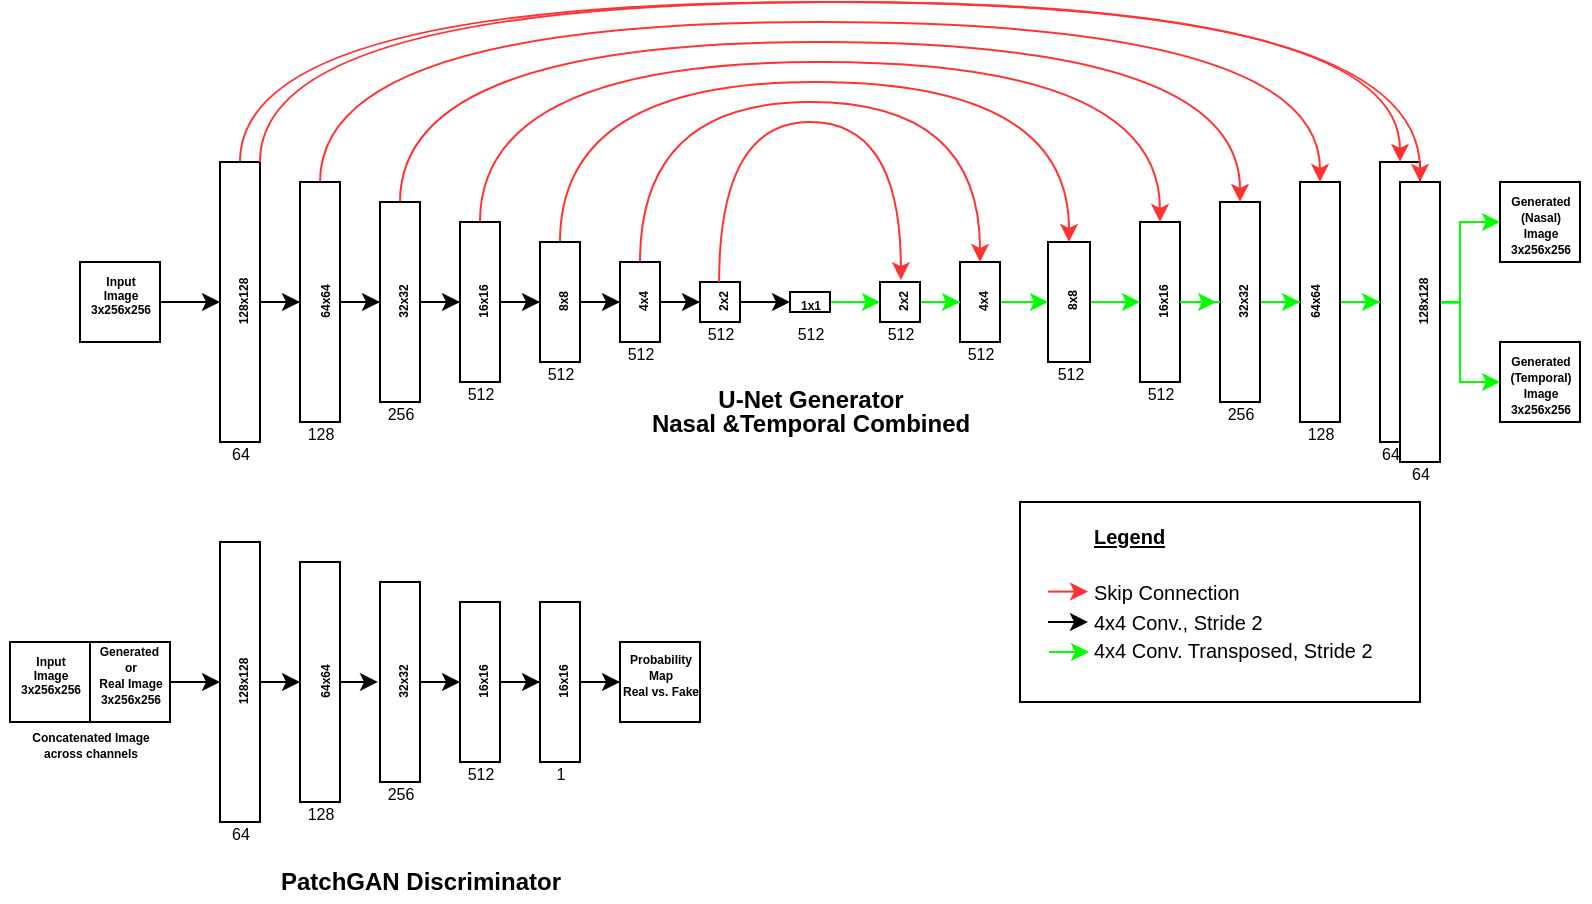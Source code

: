 <mxfile version="26.1.0">
  <diagram name="페이지-1" id="Wu_BPyDQze9dxQ1UDcbO">
    <mxGraphModel dx="1815" dy="548" grid="1" gridSize="10" guides="1" tooltips="1" connect="1" arrows="1" fold="1" page="1" pageScale="1" pageWidth="827" pageHeight="1169" math="0" shadow="0">
      <root>
        <mxCell id="0" />
        <mxCell id="1" parent="0" />
        <mxCell id="8MCUrvWu9592fJXO9Xv8-18" style="edgeStyle=orthogonalEdgeStyle;rounded=0;orthogonalLoop=1;jettySize=auto;html=1;entryX=0;entryY=0.5;entryDx=0;entryDy=0;" edge="1" parent="1" source="8MCUrvWu9592fJXO9Xv8-1" target="8MCUrvWu9592fJXO9Xv8-2">
          <mxGeometry relative="1" as="geometry" />
        </mxCell>
        <mxCell id="8MCUrvWu9592fJXO9Xv8-1" value="" style="rounded=0;whiteSpace=wrap;html=1;" vertex="1" parent="1">
          <mxGeometry x="-70" y="160" width="40" height="40" as="geometry" />
        </mxCell>
        <mxCell id="8MCUrvWu9592fJXO9Xv8-19" style="edgeStyle=orthogonalEdgeStyle;rounded=0;orthogonalLoop=1;jettySize=auto;html=1;entryX=0;entryY=0.5;entryDx=0;entryDy=0;" edge="1" parent="1" source="8MCUrvWu9592fJXO9Xv8-2" target="8MCUrvWu9592fJXO9Xv8-3">
          <mxGeometry relative="1" as="geometry" />
        </mxCell>
        <mxCell id="8MCUrvWu9592fJXO9Xv8-60" style="edgeStyle=orthogonalEdgeStyle;rounded=0;orthogonalLoop=1;jettySize=auto;html=1;entryX=0.5;entryY=0;entryDx=0;entryDy=0;exitX=0.5;exitY=0;exitDx=0;exitDy=0;curved=1;strokeColor=#FF3333;" edge="1" parent="1" source="8MCUrvWu9592fJXO9Xv8-2" target="8MCUrvWu9592fJXO9Xv8-10">
          <mxGeometry relative="1" as="geometry">
            <mxPoint x="5" y="40" as="sourcePoint" />
            <mxPoint x="585" y="40" as="targetPoint" />
            <Array as="points">
              <mxPoint x="10" y="30" />
              <mxPoint x="590" y="30" />
            </Array>
          </mxGeometry>
        </mxCell>
        <mxCell id="8MCUrvWu9592fJXO9Xv8-2" value="" style="rounded=0;whiteSpace=wrap;html=1;" vertex="1" parent="1">
          <mxGeometry y="110" width="20" height="140" as="geometry" />
        </mxCell>
        <mxCell id="8MCUrvWu9592fJXO9Xv8-20" style="edgeStyle=orthogonalEdgeStyle;rounded=0;orthogonalLoop=1;jettySize=auto;html=1;entryX=0;entryY=0.5;entryDx=0;entryDy=0;" edge="1" parent="1" source="8MCUrvWu9592fJXO9Xv8-3" target="8MCUrvWu9592fJXO9Xv8-4">
          <mxGeometry relative="1" as="geometry" />
        </mxCell>
        <mxCell id="8MCUrvWu9592fJXO9Xv8-61" style="edgeStyle=orthogonalEdgeStyle;rounded=0;orthogonalLoop=1;jettySize=auto;html=1;exitX=0.5;exitY=0;exitDx=0;exitDy=0;entryX=0.5;entryY=0;entryDx=0;entryDy=0;curved=1;strokeColor=#FF3333;" edge="1" parent="1" source="8MCUrvWu9592fJXO9Xv8-3" target="8MCUrvWu9592fJXO9Xv8-11">
          <mxGeometry relative="1" as="geometry">
            <Array as="points">
              <mxPoint x="50" y="40" />
              <mxPoint x="550" y="40" />
            </Array>
          </mxGeometry>
        </mxCell>
        <mxCell id="8MCUrvWu9592fJXO9Xv8-3" value="" style="rounded=0;whiteSpace=wrap;html=1;" vertex="1" parent="1">
          <mxGeometry x="40" y="120" width="20" height="120" as="geometry" />
        </mxCell>
        <mxCell id="8MCUrvWu9592fJXO9Xv8-21" style="edgeStyle=orthogonalEdgeStyle;rounded=0;orthogonalLoop=1;jettySize=auto;html=1;entryX=0;entryY=0.5;entryDx=0;entryDy=0;" edge="1" parent="1" source="8MCUrvWu9592fJXO9Xv8-4" target="8MCUrvWu9592fJXO9Xv8-5">
          <mxGeometry relative="1" as="geometry" />
        </mxCell>
        <mxCell id="8MCUrvWu9592fJXO9Xv8-62" style="edgeStyle=orthogonalEdgeStyle;rounded=0;orthogonalLoop=1;jettySize=auto;html=1;exitX=0.5;exitY=0;exitDx=0;exitDy=0;entryX=0.5;entryY=0;entryDx=0;entryDy=0;curved=1;strokeColor=#FF3333;" edge="1" parent="1" source="8MCUrvWu9592fJXO9Xv8-4" target="8MCUrvWu9592fJXO9Xv8-12">
          <mxGeometry relative="1" as="geometry">
            <Array as="points">
              <mxPoint x="90" y="50" />
              <mxPoint x="510" y="50" />
            </Array>
          </mxGeometry>
        </mxCell>
        <mxCell id="8MCUrvWu9592fJXO9Xv8-4" value="" style="rounded=0;whiteSpace=wrap;html=1;" vertex="1" parent="1">
          <mxGeometry x="80" y="130" width="20" height="100" as="geometry" />
        </mxCell>
        <mxCell id="8MCUrvWu9592fJXO9Xv8-22" style="edgeStyle=orthogonalEdgeStyle;rounded=0;orthogonalLoop=1;jettySize=auto;html=1;entryX=0;entryY=0.5;entryDx=0;entryDy=0;" edge="1" parent="1" source="8MCUrvWu9592fJXO9Xv8-5" target="8MCUrvWu9592fJXO9Xv8-6">
          <mxGeometry relative="1" as="geometry" />
        </mxCell>
        <mxCell id="8MCUrvWu9592fJXO9Xv8-63" style="edgeStyle=orthogonalEdgeStyle;rounded=0;orthogonalLoop=1;jettySize=auto;html=1;entryX=0.5;entryY=0;entryDx=0;entryDy=0;curved=1;strokeColor=#FF3333;" edge="1" parent="1" source="8MCUrvWu9592fJXO9Xv8-5" target="8MCUrvWu9592fJXO9Xv8-13">
          <mxGeometry relative="1" as="geometry">
            <Array as="points">
              <mxPoint x="130" y="60" />
              <mxPoint x="470" y="60" />
            </Array>
          </mxGeometry>
        </mxCell>
        <mxCell id="8MCUrvWu9592fJXO9Xv8-5" value="" style="rounded=0;whiteSpace=wrap;html=1;" vertex="1" parent="1">
          <mxGeometry x="120" y="140" width="20" height="80" as="geometry" />
        </mxCell>
        <mxCell id="8MCUrvWu9592fJXO9Xv8-23" style="edgeStyle=orthogonalEdgeStyle;rounded=0;orthogonalLoop=1;jettySize=auto;html=1;entryX=0;entryY=0.5;entryDx=0;entryDy=0;" edge="1" parent="1" source="8MCUrvWu9592fJXO9Xv8-6" target="8MCUrvWu9592fJXO9Xv8-7">
          <mxGeometry relative="1" as="geometry" />
        </mxCell>
        <mxCell id="8MCUrvWu9592fJXO9Xv8-64" style="edgeStyle=orthogonalEdgeStyle;rounded=0;orthogonalLoop=1;jettySize=auto;html=1;entryX=0.5;entryY=0;entryDx=0;entryDy=0;curved=1;strokeColor=#FF3333;" edge="1" parent="1" source="8MCUrvWu9592fJXO9Xv8-6" target="8MCUrvWu9592fJXO9Xv8-14">
          <mxGeometry relative="1" as="geometry">
            <Array as="points">
              <mxPoint x="170" y="70" />
              <mxPoint x="425" y="70" />
            </Array>
          </mxGeometry>
        </mxCell>
        <mxCell id="8MCUrvWu9592fJXO9Xv8-6" value="" style="rounded=0;whiteSpace=wrap;html=1;" vertex="1" parent="1">
          <mxGeometry x="160" y="150" width="20" height="60" as="geometry" />
        </mxCell>
        <mxCell id="8MCUrvWu9592fJXO9Xv8-24" style="edgeStyle=orthogonalEdgeStyle;rounded=0;orthogonalLoop=1;jettySize=auto;html=1;entryX=0;entryY=0.5;entryDx=0;entryDy=0;" edge="1" parent="1" source="8MCUrvWu9592fJXO9Xv8-7" target="8MCUrvWu9592fJXO9Xv8-8">
          <mxGeometry relative="1" as="geometry" />
        </mxCell>
        <mxCell id="8MCUrvWu9592fJXO9Xv8-65" style="edgeStyle=orthogonalEdgeStyle;rounded=0;orthogonalLoop=1;jettySize=auto;html=1;exitX=0.5;exitY=0;exitDx=0;exitDy=0;entryX=0.5;entryY=0;entryDx=0;entryDy=0;curved=1;strokeColor=#FF3333;" edge="1" parent="1" source="8MCUrvWu9592fJXO9Xv8-7" target="8MCUrvWu9592fJXO9Xv8-15">
          <mxGeometry relative="1" as="geometry">
            <Array as="points">
              <mxPoint x="210" y="80" />
              <mxPoint x="380" y="80" />
            </Array>
          </mxGeometry>
        </mxCell>
        <mxCell id="8MCUrvWu9592fJXO9Xv8-7" value="" style="rounded=0;whiteSpace=wrap;html=1;" vertex="1" parent="1">
          <mxGeometry x="200" y="160" width="20" height="40" as="geometry" />
        </mxCell>
        <mxCell id="8MCUrvWu9592fJXO9Xv8-25" style="edgeStyle=orthogonalEdgeStyle;rounded=0;orthogonalLoop=1;jettySize=auto;html=1;entryX=0.5;entryY=1;entryDx=0;entryDy=0;" edge="1" parent="1" source="8MCUrvWu9592fJXO9Xv8-8" target="8MCUrvWu9592fJXO9Xv8-9">
          <mxGeometry relative="1" as="geometry" />
        </mxCell>
        <mxCell id="8MCUrvWu9592fJXO9Xv8-8" value="" style="rounded=0;whiteSpace=wrap;html=1;" vertex="1" parent="1">
          <mxGeometry x="240" y="170" width="20" height="20" as="geometry" />
        </mxCell>
        <mxCell id="8MCUrvWu9592fJXO9Xv8-26" style="edgeStyle=orthogonalEdgeStyle;rounded=0;orthogonalLoop=1;jettySize=auto;html=1;entryX=0;entryY=0.5;entryDx=0;entryDy=0;strokeColor=#00FF00;" edge="1" parent="1" source="8MCUrvWu9592fJXO9Xv8-9" target="8MCUrvWu9592fJXO9Xv8-16">
          <mxGeometry relative="1" as="geometry" />
        </mxCell>
        <mxCell id="8MCUrvWu9592fJXO9Xv8-9" value="" style="rounded=0;whiteSpace=wrap;html=1;rotation=90;" vertex="1" parent="1">
          <mxGeometry x="290" y="170" width="10" height="20" as="geometry" />
        </mxCell>
        <mxCell id="8MCUrvWu9592fJXO9Xv8-40" style="edgeStyle=orthogonalEdgeStyle;rounded=0;orthogonalLoop=1;jettySize=auto;html=1;entryX=0;entryY=0.5;entryDx=0;entryDy=0;strokeColor=#00FF00;" edge="1" parent="1" source="8MCUrvWu9592fJXO9Xv8-10" target="8MCUrvWu9592fJXO9Xv8-17">
          <mxGeometry relative="1" as="geometry" />
        </mxCell>
        <mxCell id="8MCUrvWu9592fJXO9Xv8-10" value="" style="rounded=0;whiteSpace=wrap;html=1;" vertex="1" parent="1">
          <mxGeometry x="580" y="110" width="20" height="140" as="geometry" />
        </mxCell>
        <mxCell id="8MCUrvWu9592fJXO9Xv8-35" style="edgeStyle=orthogonalEdgeStyle;rounded=0;orthogonalLoop=1;jettySize=auto;html=1;entryX=0;entryY=0.5;entryDx=0;entryDy=0;strokeColor=#00FF00;" edge="1" parent="1" source="8MCUrvWu9592fJXO9Xv8-11" target="8MCUrvWu9592fJXO9Xv8-10">
          <mxGeometry relative="1" as="geometry" />
        </mxCell>
        <mxCell id="8MCUrvWu9592fJXO9Xv8-11" value="" style="rounded=0;whiteSpace=wrap;html=1;" vertex="1" parent="1">
          <mxGeometry x="540" y="120" width="20" height="120" as="geometry" />
        </mxCell>
        <mxCell id="8MCUrvWu9592fJXO9Xv8-34" style="edgeStyle=orthogonalEdgeStyle;rounded=0;orthogonalLoop=1;jettySize=auto;html=1;entryX=0;entryY=0.5;entryDx=0;entryDy=0;strokeColor=#00FF00;" edge="1" parent="1" source="8MCUrvWu9592fJXO9Xv8-12" target="8MCUrvWu9592fJXO9Xv8-11">
          <mxGeometry relative="1" as="geometry" />
        </mxCell>
        <mxCell id="8MCUrvWu9592fJXO9Xv8-12" value="" style="rounded=0;whiteSpace=wrap;html=1;" vertex="1" parent="1">
          <mxGeometry x="500" y="130" width="20" height="100" as="geometry" />
        </mxCell>
        <mxCell id="8MCUrvWu9592fJXO9Xv8-13" value="" style="rounded=0;whiteSpace=wrap;html=1;" vertex="1" parent="1">
          <mxGeometry x="460" y="140" width="20" height="80" as="geometry" />
        </mxCell>
        <mxCell id="8MCUrvWu9592fJXO9Xv8-32" style="edgeStyle=orthogonalEdgeStyle;rounded=0;orthogonalLoop=1;jettySize=auto;html=1;entryX=0;entryY=0.5;entryDx=0;entryDy=0;strokeColor=#00FF00;" edge="1" parent="1" source="8MCUrvWu9592fJXO9Xv8-14" target="8MCUrvWu9592fJXO9Xv8-13">
          <mxGeometry relative="1" as="geometry" />
        </mxCell>
        <mxCell id="8MCUrvWu9592fJXO9Xv8-14" value="" style="rounded=0;whiteSpace=wrap;html=1;" vertex="1" parent="1">
          <mxGeometry x="414" y="150" width="21" height="60" as="geometry" />
        </mxCell>
        <mxCell id="8MCUrvWu9592fJXO9Xv8-31" style="edgeStyle=orthogonalEdgeStyle;rounded=0;orthogonalLoop=1;jettySize=auto;html=1;entryX=0;entryY=0.5;entryDx=0;entryDy=0;strokeColor=#00FF00;" edge="1" parent="1" source="8MCUrvWu9592fJXO9Xv8-15" target="8MCUrvWu9592fJXO9Xv8-14">
          <mxGeometry relative="1" as="geometry" />
        </mxCell>
        <mxCell id="8MCUrvWu9592fJXO9Xv8-15" value="" style="rounded=0;whiteSpace=wrap;html=1;" vertex="1" parent="1">
          <mxGeometry x="370" y="160" width="20" height="40" as="geometry" />
        </mxCell>
        <mxCell id="8MCUrvWu9592fJXO9Xv8-30" style="edgeStyle=orthogonalEdgeStyle;rounded=0;orthogonalLoop=1;jettySize=auto;html=1;entryX=0;entryY=0.5;entryDx=0;entryDy=0;strokeColor=#00FF00;" edge="1" parent="1" source="8MCUrvWu9592fJXO9Xv8-16" target="8MCUrvWu9592fJXO9Xv8-15">
          <mxGeometry relative="1" as="geometry" />
        </mxCell>
        <mxCell id="8MCUrvWu9592fJXO9Xv8-16" value="" style="rounded=0;whiteSpace=wrap;html=1;" vertex="1" parent="1">
          <mxGeometry x="330" y="170" width="20" height="20" as="geometry" />
        </mxCell>
        <mxCell id="8MCUrvWu9592fJXO9Xv8-17" value="" style="rounded=0;whiteSpace=wrap;html=1;" vertex="1" parent="1">
          <mxGeometry x="640" y="120" width="40" height="40" as="geometry" />
        </mxCell>
        <mxCell id="8MCUrvWu9592fJXO9Xv8-33" style="edgeStyle=orthogonalEdgeStyle;rounded=0;orthogonalLoop=1;jettySize=auto;html=1;entryX=-0.097;entryY=0.5;entryDx=0;entryDy=0;entryPerimeter=0;strokeColor=#00FF00;" edge="1" parent="1" source="8MCUrvWu9592fJXO9Xv8-13" target="8MCUrvWu9592fJXO9Xv8-12">
          <mxGeometry relative="1" as="geometry" />
        </mxCell>
        <mxCell id="8MCUrvWu9592fJXO9Xv8-41" value="&lt;div style=&quot;line-height: 50%;&quot;&gt;&lt;span style=&quot;font-size: 6px; background-color: transparent; color: light-dark(rgb(0, 0, 0), rgb(255, 255, 255)); line-height: 50%;&quot;&gt;Input&lt;/span&gt;&lt;br&gt;&lt;span style=&quot;font-size: 6px; background-color: transparent; color: light-dark(rgb(0, 0, 0), rgb(255, 255, 255)); line-height: 50%;&quot;&gt;Image&lt;/span&gt;&lt;br&gt;&lt;span style=&quot;font-size: 6px; background-color: transparent; color: light-dark(rgb(0, 0, 0), rgb(255, 255, 255)); line-height: 50%;&quot;&gt;3x256x256&lt;/span&gt;&lt;/div&gt;" style="text;html=1;align=center;verticalAlign=middle;resizable=0;points=[];autosize=1;strokeColor=none;fillColor=none;fontStyle=1" vertex="1" parent="1">
          <mxGeometry x="-75" y="160" width="50" height="30" as="geometry" />
        </mxCell>
        <mxCell id="8MCUrvWu9592fJXO9Xv8-42" value="&lt;div style=&quot;line-height: 50%;&quot;&gt;&lt;span style=&quot;font-size: 6px;&quot;&gt;128x128&lt;/span&gt;&lt;/div&gt;" style="text;html=1;align=center;verticalAlign=middle;resizable=0;points=[];autosize=1;strokeColor=none;fillColor=none;rotation=-90;fontStyle=1" vertex="1" parent="1">
          <mxGeometry x="-15" y="170" width="50" height="20" as="geometry" />
        </mxCell>
        <mxCell id="8MCUrvWu9592fJXO9Xv8-43" value="&lt;div style=&quot;line-height: 50%;&quot;&gt;&lt;span style=&quot;font-size: 6px;&quot;&gt;64x64&lt;/span&gt;&lt;/div&gt;&lt;div style=&quot;line-height: 50%;&quot;&gt;&lt;span style=&quot;font-size: 6px;&quot;&gt;&lt;br&gt;&lt;/span&gt;&lt;/div&gt;" style="text;html=1;align=center;verticalAlign=middle;resizable=0;points=[];autosize=1;strokeColor=none;fillColor=none;rotation=-90;fontStyle=1" vertex="1" parent="1">
          <mxGeometry x="35" y="165" width="40" height="30" as="geometry" />
        </mxCell>
        <mxCell id="8MCUrvWu9592fJXO9Xv8-44" value="&lt;div style=&quot;line-height: 50%;&quot;&gt;&lt;span style=&quot;font-size: 6px;&quot;&gt;32x32&lt;/span&gt;&lt;/div&gt;" style="text;html=1;align=center;verticalAlign=middle;resizable=0;points=[];autosize=1;strokeColor=none;fillColor=none;rotation=-90;fontStyle=1" vertex="1" parent="1">
          <mxGeometry x="70" y="170" width="40" height="20" as="geometry" />
        </mxCell>
        <mxCell id="8MCUrvWu9592fJXO9Xv8-45" value="&lt;div style=&quot;line-height: 50%;&quot;&gt;&lt;span style=&quot;font-size: 6px;&quot;&gt;16x16&lt;/span&gt;&lt;/div&gt;" style="text;html=1;align=center;verticalAlign=middle;resizable=0;points=[];autosize=1;strokeColor=none;fillColor=none;rotation=-90;fontStyle=1" vertex="1" parent="1">
          <mxGeometry x="110" y="170" width="40" height="20" as="geometry" />
        </mxCell>
        <mxCell id="8MCUrvWu9592fJXO9Xv8-46" value="&lt;div style=&quot;line-height: 50%;&quot;&gt;&lt;span style=&quot;font-size: 6px;&quot;&gt;8x8&lt;/span&gt;&lt;/div&gt;" style="text;html=1;align=center;verticalAlign=middle;resizable=0;points=[];autosize=1;strokeColor=none;fillColor=none;rotation=-90;fontStyle=1" vertex="1" parent="1">
          <mxGeometry x="155" y="170" width="30" height="20" as="geometry" />
        </mxCell>
        <mxCell id="8MCUrvWu9592fJXO9Xv8-47" value="&lt;div style=&quot;line-height: 50%;&quot;&gt;&lt;span style=&quot;font-size: 6px;&quot;&gt;4x4&lt;/span&gt;&lt;/div&gt;" style="text;html=1;align=center;verticalAlign=middle;resizable=0;points=[];autosize=1;strokeColor=none;fillColor=none;rotation=-90;fontStyle=1" vertex="1" parent="1">
          <mxGeometry x="195" y="170" width="30" height="20" as="geometry" />
        </mxCell>
        <mxCell id="8MCUrvWu9592fJXO9Xv8-48" value="&lt;div style=&quot;line-height: 50%;&quot;&gt;&lt;span style=&quot;font-size: 6px;&quot;&gt;2x2&lt;/span&gt;&lt;/div&gt;" style="text;html=1;align=center;verticalAlign=middle;resizable=0;points=[];autosize=1;strokeColor=none;fillColor=none;rotation=-90;fontStyle=1" vertex="1" parent="1">
          <mxGeometry x="235" y="170" width="30" height="20" as="geometry" />
        </mxCell>
        <mxCell id="8MCUrvWu9592fJXO9Xv8-49" value="&lt;div style=&quot;line-height: 50%;&quot;&gt;&lt;span style=&quot;font-size: 6px;&quot;&gt;1x1&lt;/span&gt;&lt;/div&gt;" style="text;html=1;align=center;verticalAlign=middle;resizable=0;points=[];autosize=1;strokeColor=none;fillColor=none;rotation=0;fontStyle=1" vertex="1" parent="1">
          <mxGeometry x="280" y="170" width="30" height="20" as="geometry" />
        </mxCell>
        <mxCell id="8MCUrvWu9592fJXO9Xv8-50" value="&lt;div style=&quot;line-height: 50%;&quot;&gt;&lt;span style=&quot;font-size: 6px;&quot;&gt;2x2&lt;/span&gt;&lt;/div&gt;" style="text;html=1;align=center;verticalAlign=middle;resizable=0;points=[];autosize=1;strokeColor=none;fillColor=none;rotation=-90;fontStyle=1" vertex="1" parent="1">
          <mxGeometry x="325" y="170" width="30" height="20" as="geometry" />
        </mxCell>
        <mxCell id="8MCUrvWu9592fJXO9Xv8-51" value="&lt;div style=&quot;line-height: 50%;&quot;&gt;&lt;span style=&quot;font-size: 6px;&quot;&gt;4x4&lt;/span&gt;&lt;/div&gt;" style="text;html=1;align=center;verticalAlign=middle;resizable=0;points=[];autosize=1;strokeColor=none;fillColor=none;rotation=-90;fontStyle=1" vertex="1" parent="1">
          <mxGeometry x="365" y="170" width="30" height="20" as="geometry" />
        </mxCell>
        <mxCell id="8MCUrvWu9592fJXO9Xv8-52" value="&lt;div style=&quot;line-height: 50%;&quot;&gt;&lt;span style=&quot;font-size: 6px;&quot;&gt;8x8&lt;/span&gt;&lt;/div&gt;" style="text;html=1;align=center;verticalAlign=middle;resizable=0;points=[];autosize=1;strokeColor=none;fillColor=none;rotation=-90;fontStyle=1" vertex="1" parent="1">
          <mxGeometry x="409.5" y="170" width="30" height="20" as="geometry" />
        </mxCell>
        <mxCell id="8MCUrvWu9592fJXO9Xv8-53" value="&lt;div style=&quot;line-height: 50%;&quot;&gt;&lt;span style=&quot;font-size: 6px;&quot;&gt;16x16&lt;/span&gt;&lt;/div&gt;" style="text;html=1;align=center;verticalAlign=middle;resizable=0;points=[];autosize=1;strokeColor=none;fillColor=none;rotation=-90;fontStyle=1" vertex="1" parent="1">
          <mxGeometry x="450" y="170" width="40" height="20" as="geometry" />
        </mxCell>
        <mxCell id="8MCUrvWu9592fJXO9Xv8-54" value="&lt;div style=&quot;line-height: 50%;&quot;&gt;&lt;span style=&quot;font-size: 6px;&quot;&gt;32x32&lt;/span&gt;&lt;/div&gt;" style="text;html=1;align=center;verticalAlign=middle;resizable=0;points=[];autosize=1;strokeColor=none;fillColor=none;rotation=-90;fontStyle=1" vertex="1" parent="1">
          <mxGeometry x="490" y="170" width="40" height="20" as="geometry" />
        </mxCell>
        <mxCell id="8MCUrvWu9592fJXO9Xv8-55" value="&lt;div style=&quot;line-height: 50%;&quot;&gt;&lt;span style=&quot;font-size: 6px;&quot;&gt;64x64&lt;/span&gt;&lt;/div&gt;&lt;div style=&quot;line-height: 50%;&quot;&gt;&lt;span style=&quot;font-size: 6px;&quot;&gt;&lt;br&gt;&lt;/span&gt;&lt;/div&gt;" style="text;html=1;align=center;verticalAlign=middle;resizable=0;points=[];autosize=1;strokeColor=none;fillColor=none;rotation=-90;fontStyle=1" vertex="1" parent="1">
          <mxGeometry x="530" y="165" width="40" height="30" as="geometry" />
        </mxCell>
        <mxCell id="8MCUrvWu9592fJXO9Xv8-56" value="&lt;div style=&quot;line-height: 50%;&quot;&gt;&lt;span style=&quot;font-size: 6px;&quot;&gt;128x128&lt;/span&gt;&lt;/div&gt;" style="text;html=1;align=center;verticalAlign=middle;resizable=0;points=[];autosize=1;strokeColor=none;fillColor=none;rotation=-90;fontStyle=1" vertex="1" parent="1">
          <mxGeometry x="565" y="170" width="50" height="20" as="geometry" />
        </mxCell>
        <mxCell id="8MCUrvWu9592fJXO9Xv8-57" value="&lt;div style=&quot;line-height: 50%;&quot;&gt;&lt;span style=&quot;font-size: 6px;&quot;&gt;Generated&lt;br&gt;(Nasal)&lt;br&gt;Image&lt;br&gt;3x256x256&lt;/span&gt;&lt;/div&gt;" style="text;html=1;align=center;verticalAlign=middle;resizable=0;points=[];autosize=1;strokeColor=none;fillColor=none;fontStyle=1" vertex="1" parent="1">
          <mxGeometry x="635" y="115" width="50" height="50" as="geometry" />
        </mxCell>
        <mxCell id="8MCUrvWu9592fJXO9Xv8-67" style="edgeStyle=orthogonalEdgeStyle;rounded=0;orthogonalLoop=1;jettySize=auto;html=1;entryX=1.031;entryY=0.544;entryDx=0;entryDy=0;entryPerimeter=0;curved=1;strokeColor=#FF3333;" edge="1" parent="1">
          <mxGeometry relative="1" as="geometry">
            <mxPoint x="249.56" y="170" as="sourcePoint" />
            <mxPoint x="340.44" y="169.07" as="targetPoint" />
            <Array as="points">
              <mxPoint x="250" y="90" />
              <mxPoint x="340" y="90" />
            </Array>
          </mxGeometry>
        </mxCell>
        <mxCell id="8MCUrvWu9592fJXO9Xv8-68" value="&lt;font style=&quot;font-size: 8px;&quot;&gt;64&lt;/font&gt;" style="text;html=1;align=center;verticalAlign=middle;resizable=0;points=[];autosize=1;strokeColor=none;fillColor=none;" vertex="1" parent="1">
          <mxGeometry x="-5" y="240" width="30" height="30" as="geometry" />
        </mxCell>
        <mxCell id="8MCUrvWu9592fJXO9Xv8-69" value="&lt;font style=&quot;font-size: 8px;&quot;&gt;128&lt;/font&gt;" style="text;html=1;align=center;verticalAlign=middle;resizable=0;points=[];autosize=1;strokeColor=none;fillColor=none;" vertex="1" parent="1">
          <mxGeometry x="30" y="230" width="40" height="30" as="geometry" />
        </mxCell>
        <mxCell id="8MCUrvWu9592fJXO9Xv8-70" value="&lt;font style=&quot;font-size: 8px;&quot;&gt;256&lt;/font&gt;" style="text;html=1;align=center;verticalAlign=middle;resizable=0;points=[];autosize=1;strokeColor=none;fillColor=none;" vertex="1" parent="1">
          <mxGeometry x="70" y="220" width="40" height="30" as="geometry" />
        </mxCell>
        <mxCell id="8MCUrvWu9592fJXO9Xv8-71" value="&lt;font style=&quot;font-size: 8px;&quot;&gt;512&lt;/font&gt;" style="text;html=1;align=center;verticalAlign=middle;resizable=0;points=[];autosize=1;strokeColor=none;fillColor=none;" vertex="1" parent="1">
          <mxGeometry x="110" y="210" width="40" height="30" as="geometry" />
        </mxCell>
        <mxCell id="8MCUrvWu9592fJXO9Xv8-72" value="&lt;font style=&quot;font-size: 8px;&quot;&gt;512&lt;/font&gt;" style="text;html=1;align=center;verticalAlign=middle;resizable=0;points=[];autosize=1;strokeColor=none;fillColor=none;" vertex="1" parent="1">
          <mxGeometry x="150" y="200" width="40" height="30" as="geometry" />
        </mxCell>
        <mxCell id="8MCUrvWu9592fJXO9Xv8-73" value="&lt;font style=&quot;font-size: 8px;&quot;&gt;512&lt;/font&gt;" style="text;html=1;align=center;verticalAlign=middle;resizable=0;points=[];autosize=1;strokeColor=none;fillColor=none;" vertex="1" parent="1">
          <mxGeometry x="190" y="190" width="40" height="30" as="geometry" />
        </mxCell>
        <mxCell id="8MCUrvWu9592fJXO9Xv8-74" value="&lt;font style=&quot;font-size: 8px;&quot;&gt;512&lt;/font&gt;" style="text;html=1;align=center;verticalAlign=middle;resizable=0;points=[];autosize=1;strokeColor=none;fillColor=none;" vertex="1" parent="1">
          <mxGeometry x="230" y="180" width="40" height="30" as="geometry" />
        </mxCell>
        <mxCell id="8MCUrvWu9592fJXO9Xv8-75" value="&lt;font style=&quot;font-size: 8px;&quot;&gt;512&lt;/font&gt;" style="text;html=1;align=center;verticalAlign=middle;resizable=0;points=[];autosize=1;strokeColor=none;fillColor=none;" vertex="1" parent="1">
          <mxGeometry x="275" y="180" width="40" height="30" as="geometry" />
        </mxCell>
        <mxCell id="8MCUrvWu9592fJXO9Xv8-76" value="&lt;font style=&quot;font-size: 8px;&quot;&gt;512&lt;/font&gt;" style="text;html=1;align=center;verticalAlign=middle;resizable=0;points=[];autosize=1;strokeColor=none;fillColor=none;" vertex="1" parent="1">
          <mxGeometry x="320" y="180" width="40" height="30" as="geometry" />
        </mxCell>
        <mxCell id="8MCUrvWu9592fJXO9Xv8-77" value="&lt;font style=&quot;font-size: 8px;&quot;&gt;512&lt;/font&gt;" style="text;html=1;align=center;verticalAlign=middle;resizable=0;points=[];autosize=1;strokeColor=none;fillColor=none;" vertex="1" parent="1">
          <mxGeometry x="360" y="190" width="40" height="30" as="geometry" />
        </mxCell>
        <mxCell id="8MCUrvWu9592fJXO9Xv8-78" value="&lt;span style=&quot;font-size: 8px;&quot;&gt;512&lt;/span&gt;" style="text;html=1;align=center;verticalAlign=middle;resizable=0;points=[];autosize=1;strokeColor=none;fillColor=none;" vertex="1" parent="1">
          <mxGeometry x="404.5" y="200" width="40" height="30" as="geometry" />
        </mxCell>
        <mxCell id="8MCUrvWu9592fJXO9Xv8-79" value="&lt;font style=&quot;font-size: 8px;&quot;&gt;512&lt;/font&gt;" style="text;html=1;align=center;verticalAlign=middle;resizable=0;points=[];autosize=1;strokeColor=none;fillColor=none;" vertex="1" parent="1">
          <mxGeometry x="450" y="210" width="40" height="30" as="geometry" />
        </mxCell>
        <mxCell id="8MCUrvWu9592fJXO9Xv8-80" value="&lt;font style=&quot;font-size: 8px;&quot;&gt;256&lt;/font&gt;" style="text;html=1;align=center;verticalAlign=middle;resizable=0;points=[];autosize=1;strokeColor=none;fillColor=none;" vertex="1" parent="1">
          <mxGeometry x="490" y="220" width="40" height="30" as="geometry" />
        </mxCell>
        <mxCell id="8MCUrvWu9592fJXO9Xv8-81" value="&lt;font style=&quot;font-size: 8px;&quot;&gt;128&lt;/font&gt;" style="text;html=1;align=center;verticalAlign=middle;resizable=0;points=[];autosize=1;strokeColor=none;fillColor=none;" vertex="1" parent="1">
          <mxGeometry x="530" y="230" width="40" height="30" as="geometry" />
        </mxCell>
        <mxCell id="8MCUrvWu9592fJXO9Xv8-82" value="&lt;font style=&quot;font-size: 8px;&quot;&gt;64&lt;/font&gt;" style="text;html=1;align=center;verticalAlign=middle;resizable=0;points=[];autosize=1;strokeColor=none;fillColor=none;" vertex="1" parent="1">
          <mxGeometry x="570" y="240" width="30" height="30" as="geometry" />
        </mxCell>
        <mxCell id="8MCUrvWu9592fJXO9Xv8-83" value="" style="rounded=0;whiteSpace=wrap;html=1;" vertex="1" parent="1">
          <mxGeometry x="-105" y="350" width="40" height="40" as="geometry" />
        </mxCell>
        <mxCell id="8MCUrvWu9592fJXO9Xv8-84" value="" style="rounded=0;whiteSpace=wrap;html=1;" vertex="1" parent="1">
          <mxGeometry x="-65" y="350" width="40" height="40" as="geometry" />
        </mxCell>
        <mxCell id="8MCUrvWu9592fJXO9Xv8-85" value="&lt;div style=&quot;line-height: 50%;&quot;&gt;&lt;span style=&quot;font-size: 6px; background-color: transparent; color: light-dark(rgb(0, 0, 0), rgb(255, 255, 255)); line-height: 50%;&quot;&gt;Input&lt;/span&gt;&lt;br&gt;&lt;span style=&quot;font-size: 6px; background-color: transparent; color: light-dark(rgb(0, 0, 0), rgb(255, 255, 255)); line-height: 50%;&quot;&gt;Image&lt;/span&gt;&lt;br&gt;&lt;span style=&quot;font-size: 6px; background-color: transparent; color: light-dark(rgb(0, 0, 0), rgb(255, 255, 255)); line-height: 50%;&quot;&gt;3x256x256&lt;/span&gt;&lt;/div&gt;" style="text;html=1;align=center;verticalAlign=middle;resizable=0;points=[];autosize=1;strokeColor=none;fillColor=none;fontStyle=1" vertex="1" parent="1">
          <mxGeometry x="-110" y="350" width="50" height="30" as="geometry" />
        </mxCell>
        <mxCell id="8MCUrvWu9592fJXO9Xv8-86" value="&lt;div style=&quot;line-height: 50%;&quot;&gt;&lt;span style=&quot;font-size: 6px;&quot;&gt;Generated&amp;nbsp;&lt;br&gt;or&lt;br&gt;Real Image&lt;br&gt;3x256x256&lt;/span&gt;&lt;/div&gt;" style="text;html=1;align=center;verticalAlign=middle;resizable=0;points=[];autosize=1;strokeColor=none;fillColor=none;fontStyle=1" vertex="1" parent="1">
          <mxGeometry x="-70" y="340" width="50" height="50" as="geometry" />
        </mxCell>
        <mxCell id="8MCUrvWu9592fJXO9Xv8-88" value="" style="rounded=0;whiteSpace=wrap;html=1;" vertex="1" parent="1">
          <mxGeometry y="300" width="20" height="140" as="geometry" />
        </mxCell>
        <mxCell id="8MCUrvWu9592fJXO9Xv8-89" value="" style="rounded=0;whiteSpace=wrap;html=1;" vertex="1" parent="1">
          <mxGeometry x="40" y="310" width="20" height="120" as="geometry" />
        </mxCell>
        <mxCell id="8MCUrvWu9592fJXO9Xv8-91" value="" style="rounded=0;whiteSpace=wrap;html=1;" vertex="1" parent="1">
          <mxGeometry x="80" y="320" width="20" height="100" as="geometry" />
        </mxCell>
        <mxCell id="8MCUrvWu9592fJXO9Xv8-92" value="" style="rounded=0;whiteSpace=wrap;html=1;" vertex="1" parent="1">
          <mxGeometry x="120" y="330" width="20" height="80" as="geometry" />
        </mxCell>
        <mxCell id="8MCUrvWu9592fJXO9Xv8-93" value="" style="rounded=0;whiteSpace=wrap;html=1;" vertex="1" parent="1">
          <mxGeometry x="160" y="330" width="20" height="80" as="geometry" />
        </mxCell>
        <mxCell id="8MCUrvWu9592fJXO9Xv8-94" value="" style="rounded=0;whiteSpace=wrap;html=1;" vertex="1" parent="1">
          <mxGeometry x="200" y="350" width="40" height="40" as="geometry" />
        </mxCell>
        <mxCell id="8MCUrvWu9592fJXO9Xv8-95" value="&lt;div style=&quot;line-height: 50%;&quot;&gt;&lt;span style=&quot;font-size: 6px;&quot;&gt;128x128&lt;/span&gt;&lt;/div&gt;" style="text;html=1;align=center;verticalAlign=middle;resizable=0;points=[];autosize=1;strokeColor=none;fillColor=none;rotation=-90;fontStyle=1" vertex="1" parent="1">
          <mxGeometry x="-15" y="360" width="50" height="20" as="geometry" />
        </mxCell>
        <mxCell id="8MCUrvWu9592fJXO9Xv8-96" value="&lt;font style=&quot;font-size: 8px;&quot;&gt;64&lt;/font&gt;" style="text;html=1;align=center;verticalAlign=middle;resizable=0;points=[];autosize=1;strokeColor=none;fillColor=none;" vertex="1" parent="1">
          <mxGeometry x="-5" y="430" width="30" height="30" as="geometry" />
        </mxCell>
        <mxCell id="8MCUrvWu9592fJXO9Xv8-97" value="&lt;div style=&quot;line-height: 50%;&quot;&gt;&lt;span style=&quot;font-size: 6px;&quot;&gt;64x64&lt;/span&gt;&lt;/div&gt;&lt;div style=&quot;line-height: 50%;&quot;&gt;&lt;span style=&quot;font-size: 6px;&quot;&gt;&lt;br&gt;&lt;/span&gt;&lt;/div&gt;" style="text;html=1;align=center;verticalAlign=middle;resizable=0;points=[];autosize=1;strokeColor=none;fillColor=none;rotation=-90;fontStyle=1" vertex="1" parent="1">
          <mxGeometry x="35" y="355" width="40" height="30" as="geometry" />
        </mxCell>
        <mxCell id="8MCUrvWu9592fJXO9Xv8-98" value="&lt;font style=&quot;font-size: 8px;&quot;&gt;128&lt;/font&gt;" style="text;html=1;align=center;verticalAlign=middle;resizable=0;points=[];autosize=1;strokeColor=none;fillColor=none;" vertex="1" parent="1">
          <mxGeometry x="30" y="420" width="40" height="30" as="geometry" />
        </mxCell>
        <mxCell id="8MCUrvWu9592fJXO9Xv8-99" value="&lt;div style=&quot;line-height: 50%;&quot;&gt;&lt;span style=&quot;font-size: 6px;&quot;&gt;32x32&lt;/span&gt;&lt;/div&gt;" style="text;html=1;align=center;verticalAlign=middle;resizable=0;points=[];autosize=1;strokeColor=none;fillColor=none;rotation=-90;fontStyle=1" vertex="1" parent="1">
          <mxGeometry x="70" y="360" width="40" height="20" as="geometry" />
        </mxCell>
        <mxCell id="8MCUrvWu9592fJXO9Xv8-100" value="&lt;font style=&quot;font-size: 8px;&quot;&gt;256&lt;/font&gt;" style="text;html=1;align=center;verticalAlign=middle;resizable=0;points=[];autosize=1;strokeColor=none;fillColor=none;" vertex="1" parent="1">
          <mxGeometry x="70" y="410" width="40" height="30" as="geometry" />
        </mxCell>
        <mxCell id="8MCUrvWu9592fJXO9Xv8-101" value="&lt;font style=&quot;font-size: 8px;&quot;&gt;512&lt;/font&gt;" style="text;html=1;align=center;verticalAlign=middle;resizable=0;points=[];autosize=1;strokeColor=none;fillColor=none;" vertex="1" parent="1">
          <mxGeometry x="110" y="400" width="40" height="30" as="geometry" />
        </mxCell>
        <mxCell id="8MCUrvWu9592fJXO9Xv8-102" value="&lt;div style=&quot;line-height: 50%;&quot;&gt;&lt;span style=&quot;font-size: 6px;&quot;&gt;16x16&lt;/span&gt;&lt;/div&gt;" style="text;html=1;align=center;verticalAlign=middle;resizable=0;points=[];autosize=1;strokeColor=none;fillColor=none;rotation=-90;fontStyle=1" vertex="1" parent="1">
          <mxGeometry x="110" y="360" width="40" height="20" as="geometry" />
        </mxCell>
        <mxCell id="8MCUrvWu9592fJXO9Xv8-117" style="edgeStyle=orthogonalEdgeStyle;rounded=0;orthogonalLoop=1;jettySize=auto;html=1;entryX=0;entryY=0.5;entryDx=0;entryDy=0;" edge="1" parent="1" source="8MCUrvWu9592fJXO9Xv8-103" target="8MCUrvWu9592fJXO9Xv8-94">
          <mxGeometry relative="1" as="geometry" />
        </mxCell>
        <mxCell id="8MCUrvWu9592fJXO9Xv8-103" value="&lt;div style=&quot;line-height: 50%;&quot;&gt;&lt;span style=&quot;font-size: 6px;&quot;&gt;16x16&lt;/span&gt;&lt;/div&gt;" style="text;html=1;align=center;verticalAlign=middle;resizable=0;points=[];autosize=1;strokeColor=none;fillColor=none;rotation=-90;fontStyle=1" vertex="1" parent="1">
          <mxGeometry x="150" y="360" width="40" height="20" as="geometry" />
        </mxCell>
        <mxCell id="8MCUrvWu9592fJXO9Xv8-104" value="&lt;font style=&quot;font-size: 8px;&quot;&gt;1&lt;/font&gt;" style="text;html=1;align=center;verticalAlign=middle;resizable=0;points=[];autosize=1;strokeColor=none;fillColor=none;" vertex="1" parent="1">
          <mxGeometry x="155" y="400" width="30" height="30" as="geometry" />
        </mxCell>
        <mxCell id="8MCUrvWu9592fJXO9Xv8-105" value="&lt;div style=&quot;line-height: 50%;&quot;&gt;&lt;span style=&quot;font-size: 6px;&quot;&gt;Probability&lt;br&gt;Map&lt;br&gt;Real vs. Fake&lt;/span&gt;&lt;/div&gt;" style="text;html=1;align=center;verticalAlign=middle;resizable=0;points=[];autosize=1;strokeColor=none;fillColor=none;fontStyle=1" vertex="1" parent="1">
          <mxGeometry x="190" y="345" width="60" height="40" as="geometry" />
        </mxCell>
        <mxCell id="8MCUrvWu9592fJXO9Xv8-106" value="&lt;div style=&quot;line-height: 50%;&quot;&gt;&lt;span style=&quot;font-size: 6px;&quot;&gt;Concatenated Image&lt;br&gt;across channels&lt;/span&gt;&lt;/div&gt;" style="text;html=1;align=center;verticalAlign=middle;resizable=0;points=[];autosize=1;strokeColor=none;fillColor=none;fontStyle=1" vertex="1" parent="1">
          <mxGeometry x="-105" y="385" width="80" height="30" as="geometry" />
        </mxCell>
        <mxCell id="8MCUrvWu9592fJXO9Xv8-109" style="edgeStyle=orthogonalEdgeStyle;rounded=0;orthogonalLoop=1;jettySize=auto;html=1;entryX=0.5;entryY=0;entryDx=0;entryDy=0;entryPerimeter=0;" edge="1" parent="1" source="8MCUrvWu9592fJXO9Xv8-84" target="8MCUrvWu9592fJXO9Xv8-95">
          <mxGeometry relative="1" as="geometry" />
        </mxCell>
        <mxCell id="8MCUrvWu9592fJXO9Xv8-110" style="edgeStyle=orthogonalEdgeStyle;rounded=0;orthogonalLoop=1;jettySize=auto;html=1;entryX=0.496;entryY=-0.014;entryDx=0;entryDy=0;entryPerimeter=0;" edge="1" parent="1" source="8MCUrvWu9592fJXO9Xv8-88" target="8MCUrvWu9592fJXO9Xv8-97">
          <mxGeometry relative="1" as="geometry" />
        </mxCell>
        <mxCell id="8MCUrvWu9592fJXO9Xv8-114" style="edgeStyle=orthogonalEdgeStyle;rounded=0;orthogonalLoop=1;jettySize=auto;html=1;entryX=0.496;entryY=-0.04;entryDx=0;entryDy=0;entryPerimeter=0;" edge="1" parent="1" source="8MCUrvWu9592fJXO9Xv8-99" target="8MCUrvWu9592fJXO9Xv8-102">
          <mxGeometry relative="1" as="geometry" />
        </mxCell>
        <mxCell id="8MCUrvWu9592fJXO9Xv8-115" style="edgeStyle=orthogonalEdgeStyle;rounded=0;orthogonalLoop=1;jettySize=auto;html=1;entryX=0.5;entryY=0;entryDx=0;entryDy=0;entryPerimeter=0;" edge="1" parent="1" source="8MCUrvWu9592fJXO9Xv8-102" target="8MCUrvWu9592fJXO9Xv8-103">
          <mxGeometry relative="1" as="geometry" />
        </mxCell>
        <mxCell id="8MCUrvWu9592fJXO9Xv8-119" style="edgeStyle=orthogonalEdgeStyle;rounded=0;orthogonalLoop=1;jettySize=auto;html=1;entryX=0.501;entryY=-0.05;entryDx=0;entryDy=0;entryPerimeter=0;exitX=1;exitY=0.5;exitDx=0;exitDy=0;" edge="1" parent="1" source="8MCUrvWu9592fJXO9Xv8-89" target="8MCUrvWu9592fJXO9Xv8-99">
          <mxGeometry relative="1" as="geometry">
            <mxPoint x="30" y="380" as="sourcePoint" />
            <mxPoint x="50" y="380" as="targetPoint" />
          </mxGeometry>
        </mxCell>
        <mxCell id="8MCUrvWu9592fJXO9Xv8-120" value="&lt;div style=&quot;line-height: 50%;&quot;&gt;&lt;font&gt;PatchGAN Discriminator&lt;/font&gt;&lt;br&gt;&lt;/div&gt;" style="text;html=1;align=center;verticalAlign=middle;resizable=0;points=[];autosize=1;strokeColor=none;fillColor=none;fontStyle=1" vertex="1" parent="1">
          <mxGeometry x="25" y="460" width="150" height="20" as="geometry" />
        </mxCell>
        <mxCell id="8MCUrvWu9592fJXO9Xv8-121" value="&lt;div style=&quot;line-height: 50%;&quot;&gt;&lt;font&gt;U-Net Generator&lt;br&gt;&lt;/font&gt;&lt;br&gt;Nasal &amp;amp;Temporal Combined&lt;/div&gt;" style="text;html=1;align=center;verticalAlign=middle;resizable=0;points=[];autosize=1;strokeColor=none;fillColor=none;fontStyle=1" vertex="1" parent="1">
          <mxGeometry x="210" y="220" width="170" height="30" as="geometry" />
        </mxCell>
        <mxCell id="8MCUrvWu9592fJXO9Xv8-122" value="" style="rounded=0;whiteSpace=wrap;html=1;" vertex="1" parent="1">
          <mxGeometry x="400" y="280" width="200" height="100" as="geometry" />
        </mxCell>
        <mxCell id="8MCUrvWu9592fJXO9Xv8-123" value="&lt;font style=&quot;font-size: 10px;&quot;&gt;&lt;u style=&quot;&quot;&gt;&lt;b style=&quot;&quot;&gt;Legend&lt;/b&gt;&lt;/u&gt;&lt;br&gt;&lt;/font&gt;&lt;div&gt;&lt;font style=&quot;font-size: 10px;&quot;&gt;&lt;br&gt;Skip Connection&lt;br&gt;4x4 Conv., Stride 2&lt;br&gt;4x4 Conv. Transposed, Stride 2&lt;/font&gt;&lt;/div&gt;" style="text;html=1;align=left;verticalAlign=middle;resizable=0;points=[];autosize=1;strokeColor=none;fillColor=none;" vertex="1" parent="1">
          <mxGeometry x="435" y="280" width="160" height="90" as="geometry" />
        </mxCell>
        <mxCell id="8MCUrvWu9592fJXO9Xv8-125" value="" style="endArrow=classic;html=1;rounded=0;strokeColor=#FF3333;" edge="1" parent="1">
          <mxGeometry width="50" height="50" relative="1" as="geometry">
            <mxPoint x="414" y="324.8" as="sourcePoint" />
            <mxPoint x="434" y="324.8" as="targetPoint" />
          </mxGeometry>
        </mxCell>
        <mxCell id="8MCUrvWu9592fJXO9Xv8-126" value="" style="endArrow=classic;html=1;rounded=0;" edge="1" parent="1">
          <mxGeometry width="50" height="50" relative="1" as="geometry">
            <mxPoint x="414" y="340" as="sourcePoint" />
            <mxPoint x="434" y="340" as="targetPoint" />
          </mxGeometry>
        </mxCell>
        <mxCell id="8MCUrvWu9592fJXO9Xv8-128" value="" style="endArrow=classic;html=1;rounded=0;strokeColor=#00FF00;" edge="1" parent="1">
          <mxGeometry width="50" height="50" relative="1" as="geometry">
            <mxPoint x="414.5" y="355" as="sourcePoint" />
            <mxPoint x="434.5" y="355" as="targetPoint" />
          </mxGeometry>
        </mxCell>
        <mxCell id="8MCUrvWu9592fJXO9Xv8-129" value="" style="rounded=0;whiteSpace=wrap;html=1;" vertex="1" parent="1">
          <mxGeometry x="590" y="120" width="20" height="140" as="geometry" />
        </mxCell>
        <mxCell id="8MCUrvWu9592fJXO9Xv8-130" value="&lt;font style=&quot;font-size: 8px;&quot;&gt;64&lt;/font&gt;" style="text;html=1;align=center;verticalAlign=middle;resizable=0;points=[];autosize=1;strokeColor=none;fillColor=none;" vertex="1" parent="1">
          <mxGeometry x="585" y="250" width="30" height="30" as="geometry" />
        </mxCell>
        <mxCell id="8MCUrvWu9592fJXO9Xv8-132" style="edgeStyle=orthogonalEdgeStyle;rounded=0;orthogonalLoop=1;jettySize=auto;html=1;entryX=0.5;entryY=0;entryDx=0;entryDy=0;curved=1;strokeColor=#FF3333;" edge="1" parent="1" source="8MCUrvWu9592fJXO9Xv8-2">
          <mxGeometry relative="1" as="geometry">
            <mxPoint x="20" y="120" as="sourcePoint" />
            <mxPoint x="600" y="120" as="targetPoint" />
            <Array as="points">
              <mxPoint x="20" y="30" />
              <mxPoint x="600" y="30" />
            </Array>
          </mxGeometry>
        </mxCell>
        <mxCell id="8MCUrvWu9592fJXO9Xv8-133" value="" style="rounded=0;whiteSpace=wrap;html=1;" vertex="1" parent="1">
          <mxGeometry x="640" y="200" width="40" height="40" as="geometry" />
        </mxCell>
        <mxCell id="8MCUrvWu9592fJXO9Xv8-134" style="edgeStyle=orthogonalEdgeStyle;rounded=0;orthogonalLoop=1;jettySize=auto;html=1;entryX=0;entryY=0.5;entryDx=0;entryDy=0;strokeColor=#00FF00;exitX=1.033;exitY=0.431;exitDx=0;exitDy=0;exitPerimeter=0;" edge="1" parent="1" source="8MCUrvWu9592fJXO9Xv8-129" target="8MCUrvWu9592fJXO9Xv8-133">
          <mxGeometry relative="1" as="geometry">
            <mxPoint x="610" y="190" as="sourcePoint" />
            <mxPoint x="650" y="150" as="targetPoint" />
            <Array as="points">
              <mxPoint x="620" y="180" />
              <mxPoint x="620" y="220" />
              <mxPoint x="640" y="220" />
            </Array>
          </mxGeometry>
        </mxCell>
        <mxCell id="8MCUrvWu9592fJXO9Xv8-135" value="&lt;div style=&quot;line-height: 50%;&quot;&gt;&lt;span style=&quot;font-size: 6px;&quot;&gt;Generated&lt;br&gt;(Temporal)&lt;br&gt;Image&lt;br&gt;3x256x256&lt;/span&gt;&lt;/div&gt;" style="text;html=1;align=center;verticalAlign=middle;resizable=0;points=[];autosize=1;strokeColor=none;fillColor=none;fontStyle=1" vertex="1" parent="1">
          <mxGeometry x="635" y="195" width="50" height="50" as="geometry" />
        </mxCell>
        <mxCell id="8MCUrvWu9592fJXO9Xv8-136" value="&lt;div style=&quot;line-height: 50%;&quot;&gt;&lt;span style=&quot;font-size: 6px;&quot;&gt;128x128&lt;/span&gt;&lt;/div&gt;" style="text;html=1;align=center;verticalAlign=middle;resizable=0;points=[];autosize=1;strokeColor=none;fillColor=none;rotation=-90;fontStyle=1" vertex="1" parent="1">
          <mxGeometry x="575" y="170" width="50" height="20" as="geometry" />
        </mxCell>
      </root>
    </mxGraphModel>
  </diagram>
</mxfile>
